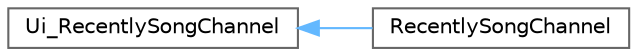 digraph "类继承关系图"
{
 // LATEX_PDF_SIZE
  bgcolor="transparent";
  edge [fontname=Helvetica,fontsize=10,labelfontname=Helvetica,labelfontsize=10];
  node [fontname=Helvetica,fontsize=10,shape=box,height=0.2,width=0.4];
  rankdir="LR";
  Node0 [id="Node000000",label="Ui_RecentlySongChannel",height=0.2,width=0.4,color="grey40", fillcolor="white", style="filled",URL="$class_ui___recently_song_channel.html",tooltip=" "];
  Node0 -> Node1 [id="edge514_Node000000_Node000001",dir="back",color="steelblue1",style="solid",tooltip=" "];
  Node1 [id="Node000001",label="RecentlySongChannel",height=0.2,width=0.4,color="grey40", fillcolor="white", style="filled",URL="$class_ui_1_1_recently_song_channel.html",tooltip=" "];
}
